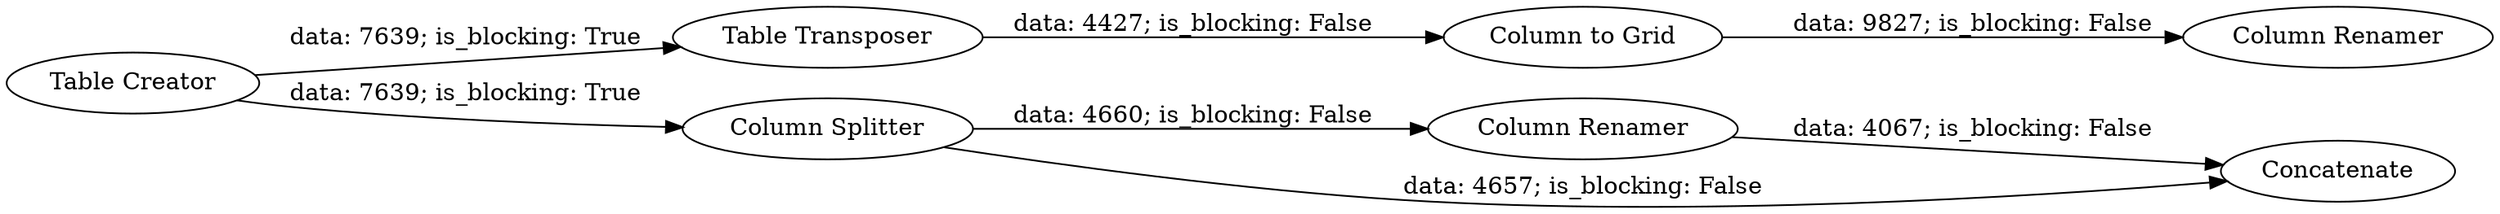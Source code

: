digraph {
	"-7313231735561373537_369" [label="Table Transposer"]
	"-7313231735561373537_361" [label="Column Splitter"]
	"-7313231735561373537_370" [label="Column to Grid"]
	"-7313231735561373537_371" [label="Column Renamer"]
	"-7313231735561373537_360" [label="Table Creator"]
	"-7313231735561373537_367" [label="Column Renamer"]
	"-7313231735561373537_368" [label=Concatenate]
	"-7313231735561373537_360" -> "-7313231735561373537_361" [label="data: 7639; is_blocking: True"]
	"-7313231735561373537_369" -> "-7313231735561373537_370" [label="data: 4427; is_blocking: False"]
	"-7313231735561373537_367" -> "-7313231735561373537_368" [label="data: 4067; is_blocking: False"]
	"-7313231735561373537_360" -> "-7313231735561373537_369" [label="data: 7639; is_blocking: True"]
	"-7313231735561373537_361" -> "-7313231735561373537_367" [label="data: 4660; is_blocking: False"]
	"-7313231735561373537_361" -> "-7313231735561373537_368" [label="data: 4657; is_blocking: False"]
	"-7313231735561373537_370" -> "-7313231735561373537_371" [label="data: 9827; is_blocking: False"]
	rankdir=LR
}
